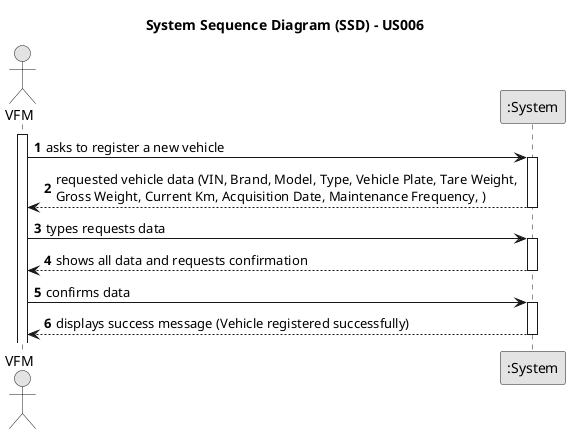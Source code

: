 @startuml
skinparam monochrome true
skinparam packageStyle rectangle
skinparam shadowing false

title System Sequence Diagram (SSD) - US006

autonumber

actor "VFM" as VFM
participant ":System" as System

activate VFM

    VFM -> System : asks to register a new vehicle
    activate System

        System --> VFM : requested vehicle data (VIN, Brand, Model, Type, Vehicle Plate, Tare Weight, \nGross Weight, Current Km, Acquisition Date, Maintenance Frequency, )
    deactivate System

    VFM -> System : types requests data

    activate System

        System --> VFM : shows all data and requests confirmation
    deactivate System

    VFM -> System : confirms data
    activate System

        System --> VFM :  displays success message (Vehicle registered successfully)
    deactivate System

@enduml